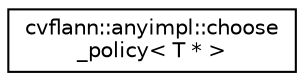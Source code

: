digraph "Graphical Class Hierarchy"
{
 // LATEX_PDF_SIZE
  edge [fontname="Helvetica",fontsize="10",labelfontname="Helvetica",labelfontsize="10"];
  node [fontname="Helvetica",fontsize="10",shape=record];
  rankdir="LR";
  Node0 [label="cvflann::anyimpl::choose\l_policy\< T * \>",height=0.2,width=0.4,color="black", fillcolor="white", style="filled",URL="$structcvflann_1_1anyimpl_1_1choose__policy_3_01_t_01_5_01_4.html",tooltip=" "];
}
